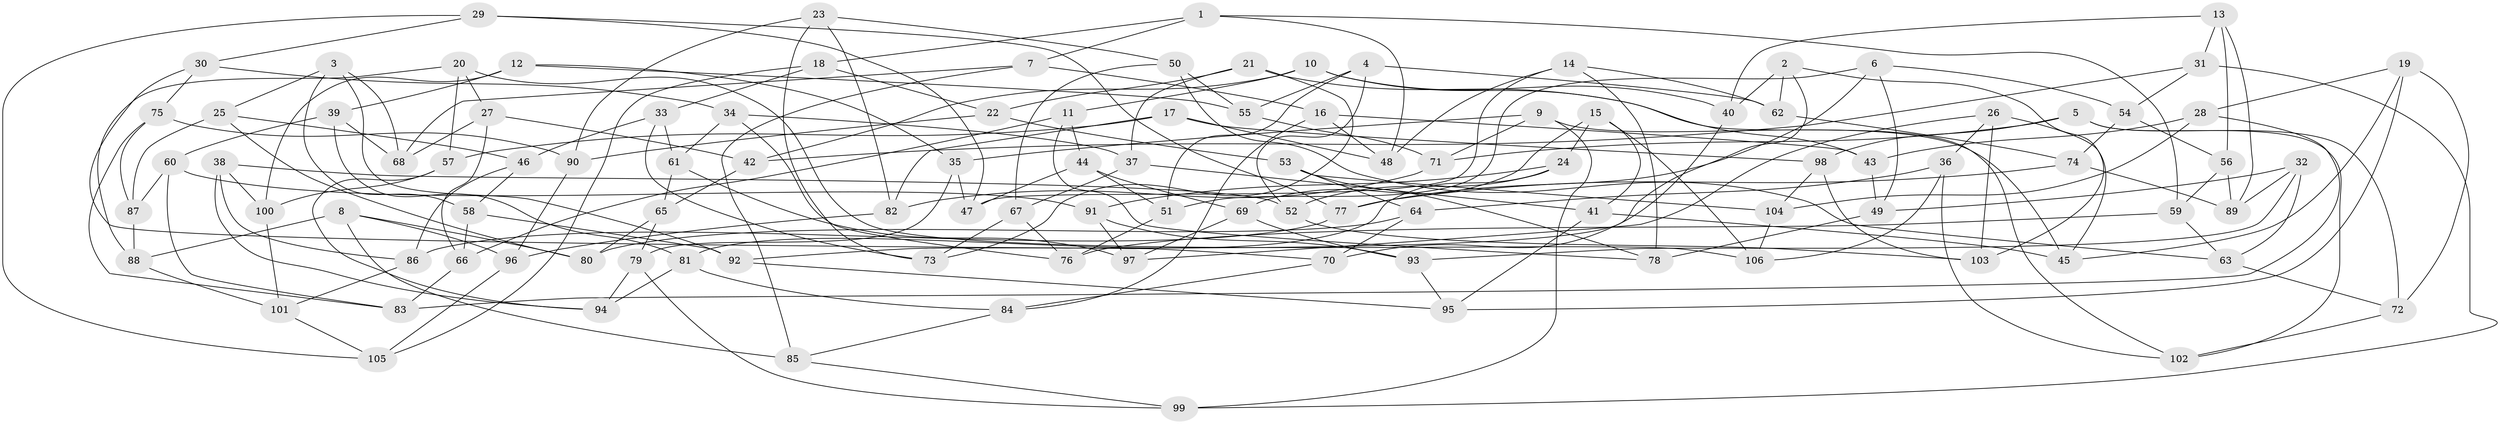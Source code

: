 // Generated by graph-tools (version 1.1) at 2025/03/03/09/25 03:03:01]
// undirected, 106 vertices, 212 edges
graph export_dot {
graph [start="1"]
  node [color=gray90,style=filled];
  1;
  2;
  3;
  4;
  5;
  6;
  7;
  8;
  9;
  10;
  11;
  12;
  13;
  14;
  15;
  16;
  17;
  18;
  19;
  20;
  21;
  22;
  23;
  24;
  25;
  26;
  27;
  28;
  29;
  30;
  31;
  32;
  33;
  34;
  35;
  36;
  37;
  38;
  39;
  40;
  41;
  42;
  43;
  44;
  45;
  46;
  47;
  48;
  49;
  50;
  51;
  52;
  53;
  54;
  55;
  56;
  57;
  58;
  59;
  60;
  61;
  62;
  63;
  64;
  65;
  66;
  67;
  68;
  69;
  70;
  71;
  72;
  73;
  74;
  75;
  76;
  77;
  78;
  79;
  80;
  81;
  82;
  83;
  84;
  85;
  86;
  87;
  88;
  89;
  90;
  91;
  92;
  93;
  94;
  95;
  96;
  97;
  98;
  99;
  100;
  101;
  102;
  103;
  104;
  105;
  106;
  1 -- 59;
  1 -- 18;
  1 -- 48;
  1 -- 7;
  2 -- 40;
  2 -- 92;
  2 -- 62;
  2 -- 103;
  3 -- 25;
  3 -- 58;
  3 -- 68;
  3 -- 92;
  4 -- 52;
  4 -- 55;
  4 -- 51;
  4 -- 62;
  5 -- 98;
  5 -- 71;
  5 -- 102;
  5 -- 72;
  6 -- 51;
  6 -- 77;
  6 -- 54;
  6 -- 49;
  7 -- 68;
  7 -- 85;
  7 -- 16;
  8 -- 85;
  8 -- 80;
  8 -- 96;
  8 -- 88;
  9 -- 99;
  9 -- 35;
  9 -- 45;
  9 -- 71;
  10 -- 11;
  10 -- 40;
  10 -- 42;
  10 -- 43;
  11 -- 78;
  11 -- 44;
  11 -- 66;
  12 -- 35;
  12 -- 55;
  12 -- 100;
  12 -- 39;
  13 -- 31;
  13 -- 56;
  13 -- 89;
  13 -- 40;
  14 -- 48;
  14 -- 78;
  14 -- 62;
  14 -- 47;
  15 -- 41;
  15 -- 69;
  15 -- 106;
  15 -- 24;
  16 -- 48;
  16 -- 43;
  16 -- 84;
  17 -- 82;
  17 -- 48;
  17 -- 57;
  17 -- 98;
  18 -- 33;
  18 -- 105;
  18 -- 22;
  19 -- 45;
  19 -- 95;
  19 -- 72;
  19 -- 28;
  20 -- 57;
  20 -- 27;
  20 -- 88;
  20 -- 106;
  21 -- 102;
  21 -- 37;
  21 -- 22;
  21 -- 73;
  22 -- 90;
  22 -- 53;
  23 -- 73;
  23 -- 90;
  23 -- 50;
  23 -- 82;
  24 -- 91;
  24 -- 81;
  24 -- 52;
  25 -- 87;
  25 -- 46;
  25 -- 80;
  26 -- 36;
  26 -- 45;
  26 -- 97;
  26 -- 103;
  27 -- 66;
  27 -- 42;
  27 -- 68;
  28 -- 43;
  28 -- 83;
  28 -- 104;
  29 -- 77;
  29 -- 105;
  29 -- 30;
  29 -- 47;
  30 -- 34;
  30 -- 75;
  30 -- 70;
  31 -- 99;
  31 -- 54;
  31 -- 42;
  32 -- 49;
  32 -- 63;
  32 -- 89;
  32 -- 93;
  33 -- 73;
  33 -- 46;
  33 -- 61;
  34 -- 61;
  34 -- 37;
  34 -- 76;
  35 -- 47;
  35 -- 79;
  36 -- 106;
  36 -- 102;
  36 -- 64;
  37 -- 67;
  37 -- 41;
  38 -- 100;
  38 -- 94;
  38 -- 86;
  38 -- 52;
  39 -- 81;
  39 -- 60;
  39 -- 68;
  40 -- 70;
  41 -- 45;
  41 -- 95;
  42 -- 65;
  43 -- 49;
  44 -- 51;
  44 -- 69;
  44 -- 47;
  46 -- 58;
  46 -- 86;
  49 -- 78;
  50 -- 55;
  50 -- 63;
  50 -- 67;
  51 -- 76;
  52 -- 103;
  53 -- 64;
  53 -- 78;
  53 -- 104;
  54 -- 56;
  54 -- 74;
  55 -- 71;
  56 -- 89;
  56 -- 59;
  57 -- 94;
  57 -- 100;
  58 -- 92;
  58 -- 66;
  59 -- 63;
  59 -- 76;
  60 -- 87;
  60 -- 83;
  60 -- 91;
  61 -- 65;
  61 -- 97;
  62 -- 74;
  63 -- 72;
  64 -- 80;
  64 -- 70;
  65 -- 79;
  65 -- 80;
  66 -- 83;
  67 -- 76;
  67 -- 73;
  69 -- 97;
  69 -- 93;
  70 -- 84;
  71 -- 82;
  72 -- 102;
  74 -- 89;
  74 -- 77;
  75 -- 90;
  75 -- 83;
  75 -- 87;
  77 -- 86;
  79 -- 94;
  79 -- 99;
  81 -- 94;
  81 -- 84;
  82 -- 96;
  84 -- 85;
  85 -- 99;
  86 -- 101;
  87 -- 88;
  88 -- 101;
  90 -- 96;
  91 -- 97;
  91 -- 93;
  92 -- 95;
  93 -- 95;
  96 -- 105;
  98 -- 104;
  98 -- 103;
  100 -- 101;
  101 -- 105;
  104 -- 106;
}
